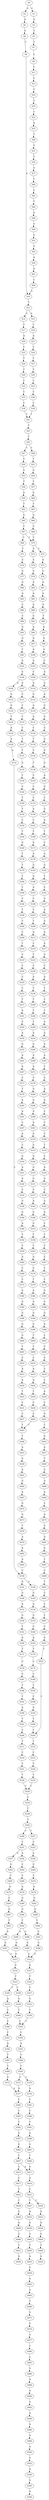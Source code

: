 strict digraph  {
	S0 -> S1 [ label = C ];
	S0 -> S2 [ label = G ];
	S1 -> S3 [ label = G ];
	S2 -> S4 [ label = A ];
	S3 -> S5 [ label = T ];
	S4 -> S6 [ label = A ];
	S5 -> S7 [ label = T ];
	S6 -> S8 [ label = C ];
	S7 -> S9 [ label = C ];
	S8 -> S10 [ label = A ];
	S9 -> S11 [ label = T ];
	S10 -> S12 [ label = T ];
	S11 -> S13 [ label = C ];
	S12 -> S14 [ label = C ];
	S12 -> S15 [ label = A ];
	S13 -> S16 [ label = T ];
	S14 -> S17 [ label = T ];
	S15 -> S18 [ label = C ];
	S16 -> S19 [ label = T ];
	S17 -> S20 [ label = A ];
	S18 -> S21 [ label = A ];
	S19 -> S22 [ label = C ];
	S20 -> S23 [ label = C ];
	S21 -> S24 [ label = C ];
	S22 -> S25 [ label = A ];
	S23 -> S26 [ label = T ];
	S24 -> S27 [ label = T ];
	S25 -> S28 [ label = T ];
	S26 -> S29 [ label = T ];
	S27 -> S30 [ label = T ];
	S28 -> S31 [ label = T ];
	S29 -> S32 [ label = C ];
	S30 -> S33 [ label = C ];
	S31 -> S34 [ label = T ];
	S32 -> S35 [ label = C ];
	S33 -> S36 [ label = C ];
	S34 -> S37 [ label = G ];
	S35 -> S38 [ label = C ];
	S36 -> S39 [ label = C ];
	S37 -> S40 [ label = T ];
	S38 -> S41 [ label = T ];
	S39 -> S41 [ label = T ];
	S40 -> S42 [ label = C ];
	S41 -> S43 [ label = T ];
	S42 -> S44 [ label = T ];
	S43 -> S45 [ label = T ];
	S44 -> S46 [ label = G ];
	S45 -> S47 [ label = C ];
	S45 -> S48 [ label = T ];
	S46 -> S49 [ label = G ];
	S47 -> S50 [ label = T ];
	S48 -> S51 [ label = T ];
	S49 -> S52 [ label = G ];
	S50 -> S53 [ label = G ];
	S51 -> S54 [ label = G ];
	S52 -> S55 [ label = G ];
	S53 -> S56 [ label = T ];
	S54 -> S57 [ label = T ];
	S55 -> S58 [ label = A ];
	S56 -> S59 [ label = G ];
	S57 -> S60 [ label = G ];
	S58 -> S61 [ label = A ];
	S59 -> S62 [ label = T ];
	S60 -> S63 [ label = T ];
	S61 -> S64 [ label = C ];
	S62 -> S65 [ label = G ];
	S63 -> S66 [ label = G ];
	S64 -> S10 [ label = A ];
	S65 -> S67 [ label = C ];
	S66 -> S68 [ label = C ];
	S67 -> S69 [ label = C ];
	S67 -> S70 [ label = T ];
	S68 -> S70 [ label = T ];
	S69 -> S71 [ label = T ];
	S70 -> S72 [ label = C ];
	S70 -> S73 [ label = A ];
	S71 -> S74 [ label = C ];
	S72 -> S75 [ label = A ];
	S73 -> S76 [ label = A ];
	S74 -> S77 [ label = G ];
	S75 -> S78 [ label = G ];
	S76 -> S79 [ label = G ];
	S77 -> S80 [ label = G ];
	S78 -> S81 [ label = A ];
	S79 -> S82 [ label = A ];
	S80 -> S83 [ label = A ];
	S81 -> S84 [ label = A ];
	S82 -> S85 [ label = A ];
	S83 -> S86 [ label = C ];
	S84 -> S87 [ label = A ];
	S85 -> S88 [ label = A ];
	S86 -> S89 [ label = C ];
	S87 -> S90 [ label = T ];
	S88 -> S91 [ label = G ];
	S89 -> S92 [ label = G ];
	S90 -> S93 [ label = A ];
	S91 -> S94 [ label = A ];
	S92 -> S95 [ label = G ];
	S93 -> S96 [ label = G ];
	S94 -> S97 [ label = A ];
	S95 -> S98 [ label = T ];
	S96 -> S99 [ label = A ];
	S97 -> S100 [ label = A ];
	S98 -> S101 [ label = A ];
	S99 -> S102 [ label = G ];
	S100 -> S103 [ label = A ];
	S101 -> S104 [ label = G ];
	S102 -> S105 [ label = A ];
	S103 -> S106 [ label = C ];
	S104 -> S107 [ label = A ];
	S104 -> S108 [ label = A ];
	S105 -> S109 [ label = G ];
	S106 -> S110 [ label = A ];
	S107 -> S111 [ label = C ];
	S108 -> S112 [ label = G ];
	S109 -> S113 [ label = A ];
	S110 -> S114 [ label = G ];
	S111 -> S115 [ label = T ];
	S112 -> S116 [ label = G ];
	S113 -> S117 [ label = G ];
	S114 -> S118 [ label = A ];
	S115 -> S119 [ label = T ];
	S116 -> S120 [ label = T ];
	S117 -> S121 [ label = G ];
	S118 -> S122 [ label = A ];
	S119 -> S123 [ label = C ];
	S120 -> S124 [ label = A ];
	S121 -> S125 [ label = G ];
	S122 -> S126 [ label = C ];
	S123 -> S127 [ label = T ];
	S124 -> S128 [ label = A ];
	S125 -> S129 [ label = A ];
	S126 -> S130 [ label = T ];
	S127 -> S131 [ label = T ];
	S128 -> S132 [ label = A ];
	S129 -> S133 [ label = G ];
	S130 -> S134 [ label = C ];
	S131 -> S135 [ label = G ];
	S132 -> S136 [ label = C ];
	S133 -> S137 [ label = G ];
	S134 -> S138 [ label = T ];
	S135 -> S139 [ label = T ];
	S136 -> S140 [ label = A ];
	S136 -> S141 [ label = G ];
	S137 -> S142 [ label = A ];
	S138 -> S143 [ label = C ];
	S139 -> S144 [ label = C ];
	S140 -> S145 [ label = G ];
	S141 -> S146 [ label = G ];
	S142 -> S147 [ label = G ];
	S143 -> S148 [ label = C ];
	S144 -> S149 [ label = T ];
	S145 -> S150 [ label = A ];
	S146 -> S151 [ label = A ];
	S147 -> S152 [ label = C ];
	S148 -> S153 [ label = C ];
	S149 -> S154 [ label = T ];
	S150 -> S155 [ label = G ];
	S151 -> S156 [ label = G ];
	S152 -> S157 [ label = G ];
	S153 -> S158 [ label = A ];
	S154 -> S159 [ label = C ];
	S155 -> S160 [ label = C ];
	S156 -> S161 [ label = T ];
	S157 -> S162 [ label = A ];
	S158 -> S163 [ label = C ];
	S159 -> S164 [ label = T ];
	S160 -> S165 [ label = A ];
	S161 -> S166 [ label = G ];
	S162 -> S167 [ label = T ];
	S163 -> S168 [ label = T ];
	S164 -> S169 [ label = G ];
	S165 -> S170 [ label = T ];
	S166 -> S171 [ label = T ];
	S167 -> S172 [ label = C ];
	S168 -> S173 [ label = A ];
	S169 -> S174 [ label = T ];
	S170 -> S175 [ label = C ];
	S171 -> S176 [ label = C ];
	S172 -> S177 [ label = G ];
	S173 -> S178 [ label = A ];
	S174 -> S179 [ label = T ];
	S175 -> S180 [ label = C ];
	S176 -> S181 [ label = C ];
	S177 -> S182 [ label = G ];
	S178 -> S183 [ label = G ];
	S179 -> S184 [ label = T ];
	S180 -> S185 [ label = T ];
	S181 -> S186 [ label = T ];
	S182 -> S187 [ label = T ];
	S183 -> S188 [ label = A ];
	S184 -> S189 [ label = T ];
	S185 -> S190 [ label = C ];
	S186 -> S191 [ label = T ];
	S187 -> S192 [ label = C ];
	S188 -> S193 [ label = A ];
	S189 -> S194 [ label = C ];
	S190 -> S195 [ label = A ];
	S191 -> S196 [ label = A ];
	S192 -> S197 [ label = A ];
	S193 -> S198 [ label = C ];
	S194 -> S199 [ label = T ];
	S195 -> S200 [ label = T ];
	S196 -> S201 [ label = T ];
	S197 -> S202 [ label = A ];
	S198 -> S203 [ label = C ];
	S199 -> S204 [ label = C ];
	S200 -> S205 [ label = C ];
	S201 -> S206 [ label = C ];
	S202 -> S207 [ label = A ];
	S203 -> S208 [ label = T ];
	S204 -> S209 [ label = C ];
	S205 -> S210 [ label = T ];
	S206 -> S211 [ label = T ];
	S207 -> S212 [ label = A ];
	S208 -> S213 [ label = A ];
	S209 -> S214 [ label = T ];
	S210 -> S215 [ label = C ];
	S211 -> S216 [ label = C ];
	S212 -> S217 [ label = A ];
	S213 -> S218 [ label = C ];
	S214 -> S219 [ label = C ];
	S215 -> S220 [ label = C ];
	S216 -> S221 [ label = C ];
	S217 -> S222 [ label = A ];
	S218 -> S223 [ label = T ];
	S219 -> S224 [ label = C ];
	S220 -> S225 [ label = T ];
	S221 -> S226 [ label = T ];
	S222 -> S227 [ label = C ];
	S223 -> S228 [ label = C ];
	S224 -> S229 [ label = C ];
	S225 -> S230 [ label = C ];
	S226 -> S230 [ label = C ];
	S227 -> S231 [ label = A ];
	S228 -> S232 [ label = A ];
	S229 -> S233 [ label = C ];
	S230 -> S234 [ label = C ];
	S231 -> S235 [ label = T ];
	S232 -> S236 [ label = T ];
	S233 -> S237 [ label = T ];
	S234 -> S238 [ label = T ];
	S235 -> S239 [ label = C ];
	S236 -> S240 [ label = T ];
	S237 -> S241 [ label = A ];
	S238 -> S242 [ label = T ];
	S239 -> S243 [ label = T ];
	S240 -> S244 [ label = T ];
	S241 -> S245 [ label = C ];
	S242 -> S246 [ label = C ];
	S242 -> S247 [ label = T ];
	S243 -> S248 [ label = A ];
	S244 -> S249 [ label = T ];
	S245 -> S250 [ label = A ];
	S246 -> S251 [ label = C ];
	S247 -> S252 [ label = C ];
	S248 -> S253 [ label = G ];
	S249 -> S254 [ label = A ];
	S250 -> S255 [ label = G ];
	S251 -> S256 [ label = A ];
	S251 -> S257 [ label = G ];
	S252 -> S258 [ label = A ];
	S253 -> S259 [ label = A ];
	S254 -> S260 [ label = G ];
	S255 -> S261 [ label = A ];
	S256 -> S262 [ label = C ];
	S257 -> S263 [ label = G ];
	S258 -> S264 [ label = G ];
	S259 -> S265 [ label = A ];
	S260 -> S266 [ label = A ];
	S261 -> S267 [ label = A ];
	S262 -> S268 [ label = C ];
	S263 -> S269 [ label = C ];
	S264 -> S270 [ label = C ];
	S265 -> S271 [ label = T ];
	S266 -> S272 [ label = A ];
	S267 -> S273 [ label = C ];
	S268 -> S274 [ label = A ];
	S269 -> S275 [ label = A ];
	S270 -> S276 [ label = A ];
	S271 -> S277 [ label = G ];
	S272 -> S278 [ label = G ];
	S273 -> S279 [ label = T ];
	S274 -> S280 [ label = G ];
	S275 -> S281 [ label = G ];
	S276 -> S282 [ label = G ];
	S277 -> S283 [ label = A ];
	S278 -> S284 [ label = G ];
	S279 -> S285 [ label = A ];
	S280 -> S286 [ label = G ];
	S281 -> S287 [ label = G ];
	S282 -> S288 [ label = G ];
	S283 -> S289 [ label = A ];
	S284 -> S290 [ label = G ];
	S285 -> S291 [ label = A ];
	S286 -> S292 [ label = T ];
	S287 -> S293 [ label = T ];
	S288 -> S294 [ label = T ];
	S289 -> S295 [ label = C ];
	S290 -> S296 [ label = A ];
	S291 -> S297 [ label = C ];
	S292 -> S298 [ label = G ];
	S292 -> S299 [ label = A ];
	S293 -> S300 [ label = A ];
	S294 -> S301 [ label = G ];
	S295 -> S302 [ label = C ];
	S296 -> S303 [ label = A ];
	S297 -> S304 [ label = A ];
	S298 -> S305 [ label = G ];
	S299 -> S306 [ label = G ];
	S300 -> S307 [ label = G ];
	S301 -> S308 [ label = G ];
	S302 -> S309 [ label = C ];
	S303 -> S310 [ label = G ];
	S304 -> S311 [ label = C ];
	S305 -> S312 [ label = G ];
	S306 -> S313 [ label = G ];
	S307 -> S313 [ label = G ];
	S308 -> S312 [ label = G ];
	S309 -> S314 [ label = T ];
	S310 -> S315 [ label = G ];
	S311 -> S316 [ label = G ];
	S312 -> S317 [ label = G ];
	S313 -> S318 [ label = G ];
	S314 -> S319 [ label = C ];
	S315 -> S320 [ label = A ];
	S316 -> S321 [ label = A ];
	S317 -> S322 [ label = T ];
	S318 -> S323 [ label = T ];
	S319 -> S324 [ label = A ];
	S320 -> S325 [ label = G ];
	S321 -> S326 [ label = A ];
	S322 -> S327 [ label = T ];
	S323 -> S328 [ label = T ];
	S323 -> S329 [ label = C ];
	S324 -> S330 [ label = A ];
	S325 -> S331 [ label = G ];
	S326 -> S332 [ label = C ];
	S327 -> S333 [ label = G ];
	S328 -> S334 [ label = G ];
	S329 -> S335 [ label = A ];
	S330 -> S336 [ label = C ];
	S331 -> S337 [ label = G ];
	S332 -> S338 [ label = G ];
	S333 -> S339 [ label = T ];
	S334 -> S340 [ label = T ];
	S335 -> S341 [ label = T ];
	S336 -> S342 [ label = A ];
	S337 -> S343 [ label = A ];
	S338 -> S344 [ label = G ];
	S339 -> S345 [ label = C ];
	S340 -> S345 [ label = C ];
	S341 -> S346 [ label = C ];
	S342 -> S347 [ label = A ];
	S343 -> S348 [ label = G ];
	S344 -> S349 [ label = A ];
	S345 -> S350 [ label = C ];
	S346 -> S351 [ label = C ];
	S347 -> S352 [ label = C ];
	S348 -> S353 [ label = G ];
	S349 -> S354 [ label = T ];
	S350 -> S355 [ label = A ];
	S351 -> S356 [ label = A ];
	S352 -> S357 [ label = T ];
	S353 -> S358 [ label = T ];
	S354 -> S359 [ label = C ];
	S355 -> S360 [ label = T ];
	S356 -> S361 [ label = T ];
	S357 -> S362 [ label = C ];
	S358 -> S363 [ label = C ];
	S359 -> S364 [ label = A ];
	S360 -> S365 [ label = T ];
	S361 -> S366 [ label = T ];
	S362 -> S367 [ label = C ];
	S363 -> S368 [ label = G ];
	S364 -> S369 [ label = C ];
	S365 -> S370 [ label = C ];
	S365 -> S371 [ label = G ];
	S366 -> S372 [ label = G ];
	S367 -> S373 [ label = T ];
	S368 -> S374 [ label = G ];
	S369 -> S375 [ label = C ];
	S370 -> S376 [ label = A ];
	S371 -> S377 [ label = A ];
	S372 -> S377 [ label = A ];
	S373 -> S378 [ label = C ];
	S374 -> S379 [ label = T ];
	S375 -> S380 [ label = G ];
	S376 -> S381 [ label = C ];
	S377 -> S382 [ label = C ];
	S378 -> S383 [ label = G ];
	S379 -> S384 [ label = A ];
	S380 -> S385 [ label = G ];
	S381 -> S386 [ label = C ];
	S382 -> S387 [ label = C ];
	S383 -> S388 [ label = G ];
	S384 -> S389 [ label = G ];
	S385 -> S390 [ label = G ];
	S386 -> S391 [ label = T ];
	S387 -> S392 [ label = T ];
	S388 -> S393 [ label = G ];
	S389 -> S394 [ label = G ];
	S390 -> S395 [ label = G ];
	S391 -> S396 [ label = G ];
	S392 -> S397 [ label = G ];
	S393 -> S398 [ label = A ];
	S394 -> S399 [ label = G ];
	S395 -> S400 [ label = G ];
	S396 -> S401 [ label = G ];
	S397 -> S402 [ label = G ];
	S398 -> S403 [ label = C ];
	S399 -> S404 [ label = T ];
	S400 -> S405 [ label = T ];
	S401 -> S406 [ label = T ];
	S402 -> S407 [ label = T ];
	S403 -> S408 [ label = C ];
	S404 -> S409 [ label = T ];
	S405 -> S410 [ label = C ];
	S406 -> S411 [ label = A ];
	S407 -> S412 [ label = G ];
	S407 -> S411 [ label = A ];
	S408 -> S413 [ label = A ];
	S409 -> S414 [ label = C ];
	S410 -> S415 [ label = A ];
	S411 -> S416 [ label = G ];
	S412 -> S417 [ label = G ];
	S413 -> S418 [ label = C ];
	S414 -> S419 [ label = A ];
	S415 -> S420 [ label = A ];
	S416 -> S421 [ label = C ];
	S417 -> S422 [ label = T ];
	S418 -> S423 [ label = C ];
	S419 -> S424 [ label = A ];
	S420 -> S425 [ label = T ];
	S421 -> S426 [ label = C ];
	S421 -> S427 [ label = T ];
	S422 -> S428 [ label = C ];
	S423 -> S429 [ label = A ];
	S424 -> S430 [ label = T ];
	S425 -> S431 [ label = C ];
	S426 -> S432 [ label = A ];
	S427 -> S433 [ label = A ];
	S428 -> S434 [ label = G ];
	S429 -> S435 [ label = C ];
	S430 -> S436 [ label = C ];
	S431 -> S437 [ label = C ];
	S432 -> S438 [ label = A ];
	S433 -> S439 [ label = A ];
	S434 -> S440 [ label = A ];
	S435 -> S441 [ label = G ];
	S436 -> S442 [ label = C ];
	S437 -> S443 [ label = T ];
	S438 -> S444 [ label = G ];
	S439 -> S445 [ label = G ];
	S440 -> S446 [ label = G ];
	S441 -> S447 [ label = T ];
	S442 -> S443 [ label = T ];
	S443 -> S448 [ label = T ];
	S444 -> S449 [ label = T ];
	S445 -> S450 [ label = T ];
	S446 -> S451 [ label = T ];
	S447 -> S452 [ label = G ];
	S448 -> S453 [ label = A ];
	S449 -> S454 [ label = A ];
	S450 -> S455 [ label = A ];
	S451 -> S456 [ label = A ];
	S452 -> S457 [ label = G ];
	S453 -> S458 [ label = G ];
	S455 -> S459 [ label = G ];
	S457 -> S460 [ label = T ];
	S458 -> S461 [ label = A ];
	S459 -> S462 [ label = A ];
	S460 -> S463 [ label = G ];
	S461 -> S464 [ label = G ];
	S462 -> S465 [ label = G ];
	S463 -> S466 [ label = A ];
	S464 -> S467 [ label = A ];
	S465 -> S468 [ label = T ];
	S466 -> S469 [ label = A ];
	S467 -> S470 [ label = G ];
	S468 -> S471 [ label = G ];
	S469 -> S472 [ label = C ];
	S470 -> S473 [ label = G ];
	S471 -> S474 [ label = G ];
	S472 -> S475 [ label = A ];
	S473 -> S476 [ label = T ];
	S474 -> S477 [ label = G ];
	S475 -> S478 [ label = G ];
	S476 -> S479 [ label = A ];
	S477 -> S480 [ label = C ];
	S478 -> S481 [ label = A ];
	S479 -> S482 [ label = A ];
	S480 -> S483 [ label = C ];
	S481 -> S484 [ label = G ];
	S482 -> S485 [ label = A ];
	S483 -> S486 [ label = G ];
	S484 -> S487 [ label = T ];
	S485 -> S136 [ label = C ];
	S486 -> S488 [ label = A ];
	S487 -> S489 [ label = C ];
	S488 -> S490 [ label = A ];
	S489 -> S491 [ label = T ];
	S490 -> S492 [ label = G ];
	S491 -> S493 [ label = C ];
	S492 -> S494 [ label = A ];
	S493 -> S495 [ label = C ];
	S494 -> S496 [ label = A ];
	S495 -> S497 [ label = T ];
	S496 -> S498 [ label = A ];
	S497 -> S499 [ label = C ];
	S498 -> S500 [ label = A ];
	S499 -> S501 [ label = A ];
	S500 -> S502 [ label = G ];
	S501 -> S503 [ label = T ];
	S502 -> S504 [ label = A ];
	S503 -> S205 [ label = C ];
	S504 -> S505 [ label = G ];
	S505 -> S506 [ label = A ];
}
